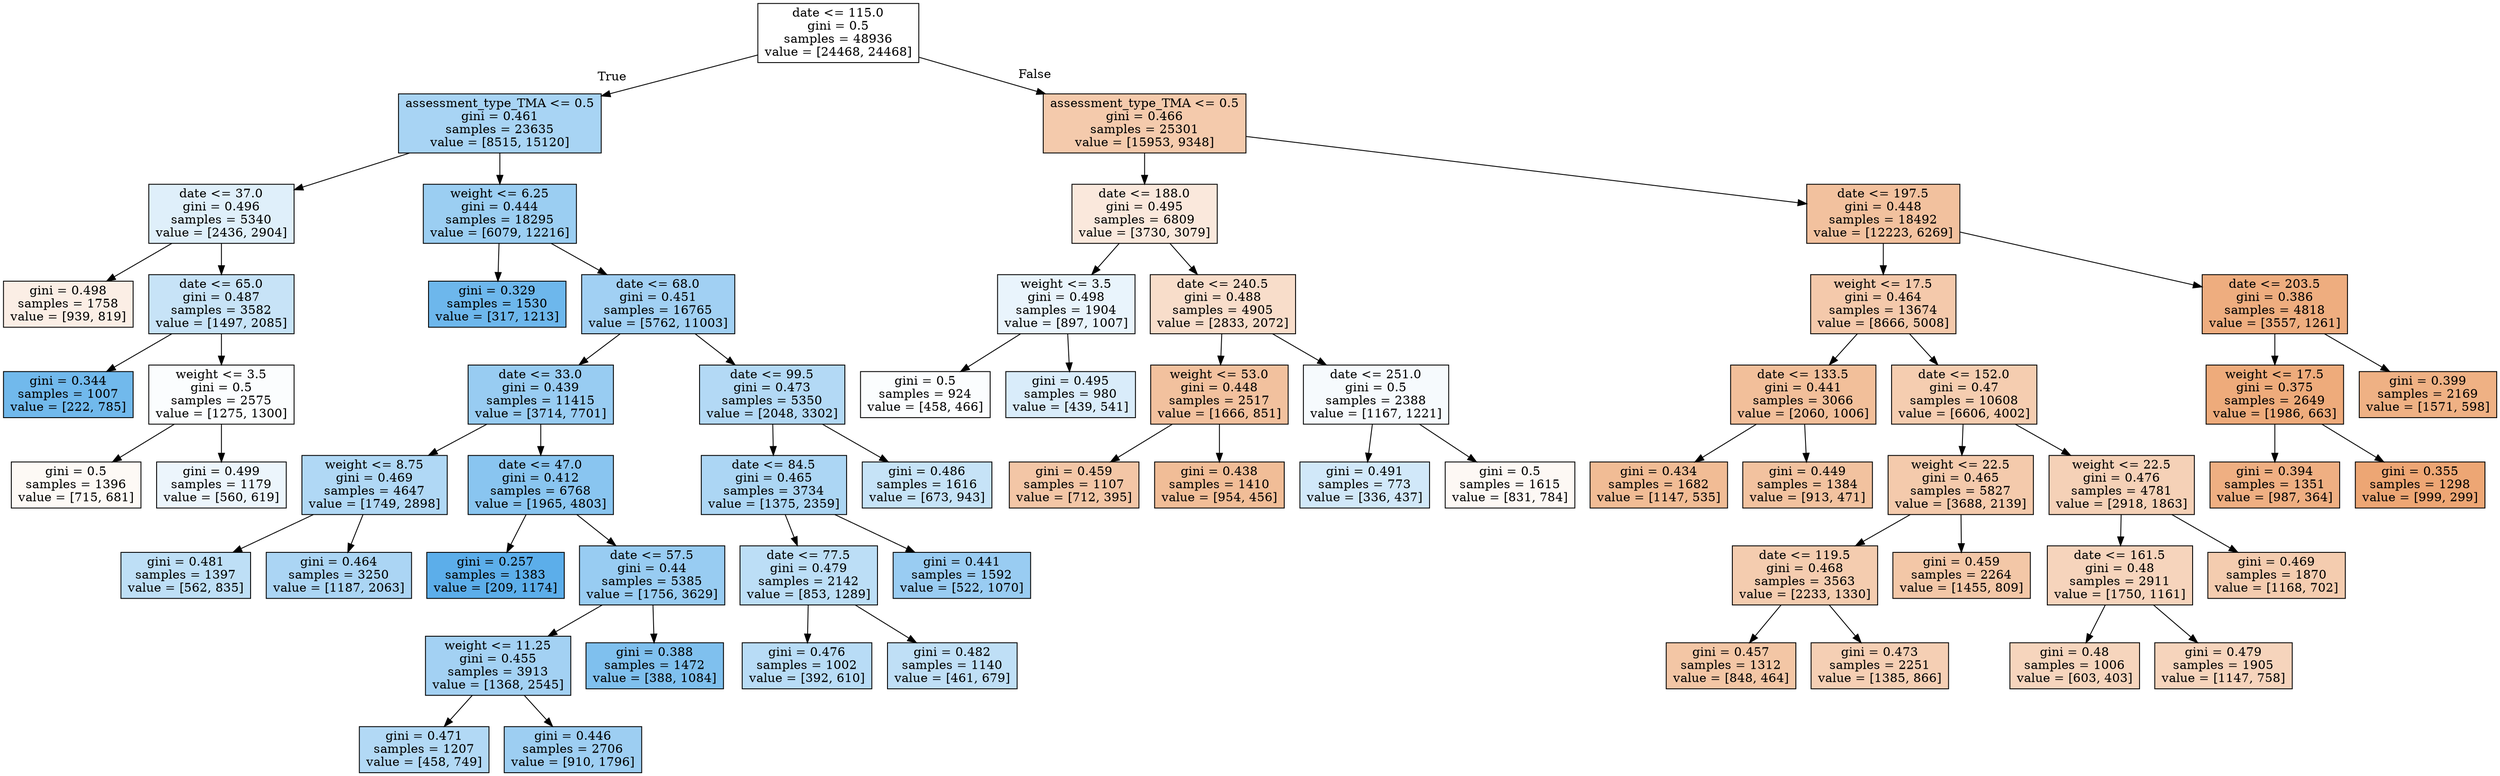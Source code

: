 digraph Tree {
node [shape=box, style="filled", color="black"] ;
0 [label="date <= 115.0\ngini = 0.5\nsamples = 48936\nvalue = [24468, 24468]", fillcolor="#e5813900"] ;
1 [label="assessment_type_TMA <= 0.5\ngini = 0.461\nsamples = 23635\nvalue = [8515, 15120]", fillcolor="#399de56f"] ;
0 -> 1 [labeldistance=2.5, labelangle=45, headlabel="True"] ;
2 [label="date <= 37.0\ngini = 0.496\nsamples = 5340\nvalue = [2436, 2904]", fillcolor="#399de529"] ;
1 -> 2 ;
3 [label="gini = 0.498\nsamples = 1758\nvalue = [939, 819]", fillcolor="#e5813921"] ;
2 -> 3 ;
4 [label="date <= 65.0\ngini = 0.487\nsamples = 3582\nvalue = [1497, 2085]", fillcolor="#399de548"] ;
2 -> 4 ;
5 [label="gini = 0.344\nsamples = 1007\nvalue = [222, 785]", fillcolor="#399de5b7"] ;
4 -> 5 ;
6 [label="weight <= 3.5\ngini = 0.5\nsamples = 2575\nvalue = [1275, 1300]", fillcolor="#399de505"] ;
4 -> 6 ;
7 [label="gini = 0.5\nsamples = 1396\nvalue = [715, 681]", fillcolor="#e581390c"] ;
6 -> 7 ;
8 [label="gini = 0.499\nsamples = 1179\nvalue = [560, 619]", fillcolor="#399de518"] ;
6 -> 8 ;
9 [label="weight <= 6.25\ngini = 0.444\nsamples = 18295\nvalue = [6079, 12216]", fillcolor="#399de580"] ;
1 -> 9 ;
10 [label="gini = 0.329\nsamples = 1530\nvalue = [317, 1213]", fillcolor="#399de5bc"] ;
9 -> 10 ;
11 [label="date <= 68.0\ngini = 0.451\nsamples = 16765\nvalue = [5762, 11003]", fillcolor="#399de579"] ;
9 -> 11 ;
12 [label="date <= 33.0\ngini = 0.439\nsamples = 11415\nvalue = [3714, 7701]", fillcolor="#399de584"] ;
11 -> 12 ;
13 [label="weight <= 8.75\ngini = 0.469\nsamples = 4647\nvalue = [1749, 2898]", fillcolor="#399de565"] ;
12 -> 13 ;
14 [label="gini = 0.481\nsamples = 1397\nvalue = [562, 835]", fillcolor="#399de553"] ;
13 -> 14 ;
15 [label="gini = 0.464\nsamples = 3250\nvalue = [1187, 2063]", fillcolor="#399de56c"] ;
13 -> 15 ;
16 [label="date <= 47.0\ngini = 0.412\nsamples = 6768\nvalue = [1965, 4803]", fillcolor="#399de597"] ;
12 -> 16 ;
17 [label="gini = 0.257\nsamples = 1383\nvalue = [209, 1174]", fillcolor="#399de5d2"] ;
16 -> 17 ;
18 [label="date <= 57.5\ngini = 0.44\nsamples = 5385\nvalue = [1756, 3629]", fillcolor="#399de584"] ;
16 -> 18 ;
19 [label="weight <= 11.25\ngini = 0.455\nsamples = 3913\nvalue = [1368, 2545]", fillcolor="#399de576"] ;
18 -> 19 ;
20 [label="gini = 0.471\nsamples = 1207\nvalue = [458, 749]", fillcolor="#399de563"] ;
19 -> 20 ;
21 [label="gini = 0.446\nsamples = 2706\nvalue = [910, 1796]", fillcolor="#399de57e"] ;
19 -> 21 ;
22 [label="gini = 0.388\nsamples = 1472\nvalue = [388, 1084]", fillcolor="#399de5a4"] ;
18 -> 22 ;
23 [label="date <= 99.5\ngini = 0.473\nsamples = 5350\nvalue = [2048, 3302]", fillcolor="#399de561"] ;
11 -> 23 ;
24 [label="date <= 84.5\ngini = 0.465\nsamples = 3734\nvalue = [1375, 2359]", fillcolor="#399de56a"] ;
23 -> 24 ;
25 [label="date <= 77.5\ngini = 0.479\nsamples = 2142\nvalue = [853, 1289]", fillcolor="#399de556"] ;
24 -> 25 ;
26 [label="gini = 0.476\nsamples = 1002\nvalue = [392, 610]", fillcolor="#399de55b"] ;
25 -> 26 ;
27 [label="gini = 0.482\nsamples = 1140\nvalue = [461, 679]", fillcolor="#399de552"] ;
25 -> 27 ;
28 [label="gini = 0.441\nsamples = 1592\nvalue = [522, 1070]", fillcolor="#399de583"] ;
24 -> 28 ;
29 [label="gini = 0.486\nsamples = 1616\nvalue = [673, 943]", fillcolor="#399de549"] ;
23 -> 29 ;
30 [label="assessment_type_TMA <= 0.5\ngini = 0.466\nsamples = 25301\nvalue = [15953, 9348]", fillcolor="#e581396a"] ;
0 -> 30 [labeldistance=2.5, labelangle=-45, headlabel="False"] ;
31 [label="date <= 188.0\ngini = 0.495\nsamples = 6809\nvalue = [3730, 3079]", fillcolor="#e581392d"] ;
30 -> 31 ;
32 [label="weight <= 3.5\ngini = 0.498\nsamples = 1904\nvalue = [897, 1007]", fillcolor="#399de51c"] ;
31 -> 32 ;
33 [label="gini = 0.5\nsamples = 924\nvalue = [458, 466]", fillcolor="#399de504"] ;
32 -> 33 ;
34 [label="gini = 0.495\nsamples = 980\nvalue = [439, 541]", fillcolor="#399de530"] ;
32 -> 34 ;
35 [label="date <= 240.5\ngini = 0.488\nsamples = 4905\nvalue = [2833, 2072]", fillcolor="#e5813944"] ;
31 -> 35 ;
36 [label="weight <= 53.0\ngini = 0.448\nsamples = 2517\nvalue = [1666, 851]", fillcolor="#e581397d"] ;
35 -> 36 ;
37 [label="gini = 0.459\nsamples = 1107\nvalue = [712, 395]", fillcolor="#e5813972"] ;
36 -> 37 ;
38 [label="gini = 0.438\nsamples = 1410\nvalue = [954, 456]", fillcolor="#e5813985"] ;
36 -> 38 ;
39 [label="date <= 251.0\ngini = 0.5\nsamples = 2388\nvalue = [1167, 1221]", fillcolor="#399de50b"] ;
35 -> 39 ;
40 [label="gini = 0.491\nsamples = 773\nvalue = [336, 437]", fillcolor="#399de53b"] ;
39 -> 40 ;
41 [label="gini = 0.5\nsamples = 1615\nvalue = [831, 784]", fillcolor="#e581390e"] ;
39 -> 41 ;
42 [label="date <= 197.5\ngini = 0.448\nsamples = 18492\nvalue = [12223, 6269]", fillcolor="#e581397c"] ;
30 -> 42 ;
43 [label="weight <= 17.5\ngini = 0.464\nsamples = 13674\nvalue = [8666, 5008]", fillcolor="#e581396c"] ;
42 -> 43 ;
44 [label="date <= 133.5\ngini = 0.441\nsamples = 3066\nvalue = [2060, 1006]", fillcolor="#e5813982"] ;
43 -> 44 ;
45 [label="gini = 0.434\nsamples = 1682\nvalue = [1147, 535]", fillcolor="#e5813988"] ;
44 -> 45 ;
46 [label="gini = 0.449\nsamples = 1384\nvalue = [913, 471]", fillcolor="#e581397b"] ;
44 -> 46 ;
47 [label="date <= 152.0\ngini = 0.47\nsamples = 10608\nvalue = [6606, 4002]", fillcolor="#e5813965"] ;
43 -> 47 ;
48 [label="weight <= 22.5\ngini = 0.465\nsamples = 5827\nvalue = [3688, 2139]", fillcolor="#e581396b"] ;
47 -> 48 ;
49 [label="date <= 119.5\ngini = 0.468\nsamples = 3563\nvalue = [2233, 1330]", fillcolor="#e5813967"] ;
48 -> 49 ;
50 [label="gini = 0.457\nsamples = 1312\nvalue = [848, 464]", fillcolor="#e5813973"] ;
49 -> 50 ;
51 [label="gini = 0.473\nsamples = 2251\nvalue = [1385, 866]", fillcolor="#e5813960"] ;
49 -> 51 ;
52 [label="gini = 0.459\nsamples = 2264\nvalue = [1455, 809]", fillcolor="#e5813971"] ;
48 -> 52 ;
53 [label="weight <= 22.5\ngini = 0.476\nsamples = 4781\nvalue = [2918, 1863]", fillcolor="#e581395c"] ;
47 -> 53 ;
54 [label="date <= 161.5\ngini = 0.48\nsamples = 2911\nvalue = [1750, 1161]", fillcolor="#e5813956"] ;
53 -> 54 ;
55 [label="gini = 0.48\nsamples = 1006\nvalue = [603, 403]", fillcolor="#e5813955"] ;
54 -> 55 ;
56 [label="gini = 0.479\nsamples = 1905\nvalue = [1147, 758]", fillcolor="#e5813956"] ;
54 -> 56 ;
57 [label="gini = 0.469\nsamples = 1870\nvalue = [1168, 702]", fillcolor="#e5813966"] ;
53 -> 57 ;
58 [label="date <= 203.5\ngini = 0.386\nsamples = 4818\nvalue = [3557, 1261]", fillcolor="#e58139a5"] ;
42 -> 58 ;
59 [label="weight <= 17.5\ngini = 0.375\nsamples = 2649\nvalue = [1986, 663]", fillcolor="#e58139aa"] ;
58 -> 59 ;
60 [label="gini = 0.394\nsamples = 1351\nvalue = [987, 364]", fillcolor="#e58139a1"] ;
59 -> 60 ;
61 [label="gini = 0.355\nsamples = 1298\nvalue = [999, 299]", fillcolor="#e58139b3"] ;
59 -> 61 ;
62 [label="gini = 0.399\nsamples = 2169\nvalue = [1571, 598]", fillcolor="#e581399e"] ;
58 -> 62 ;
}